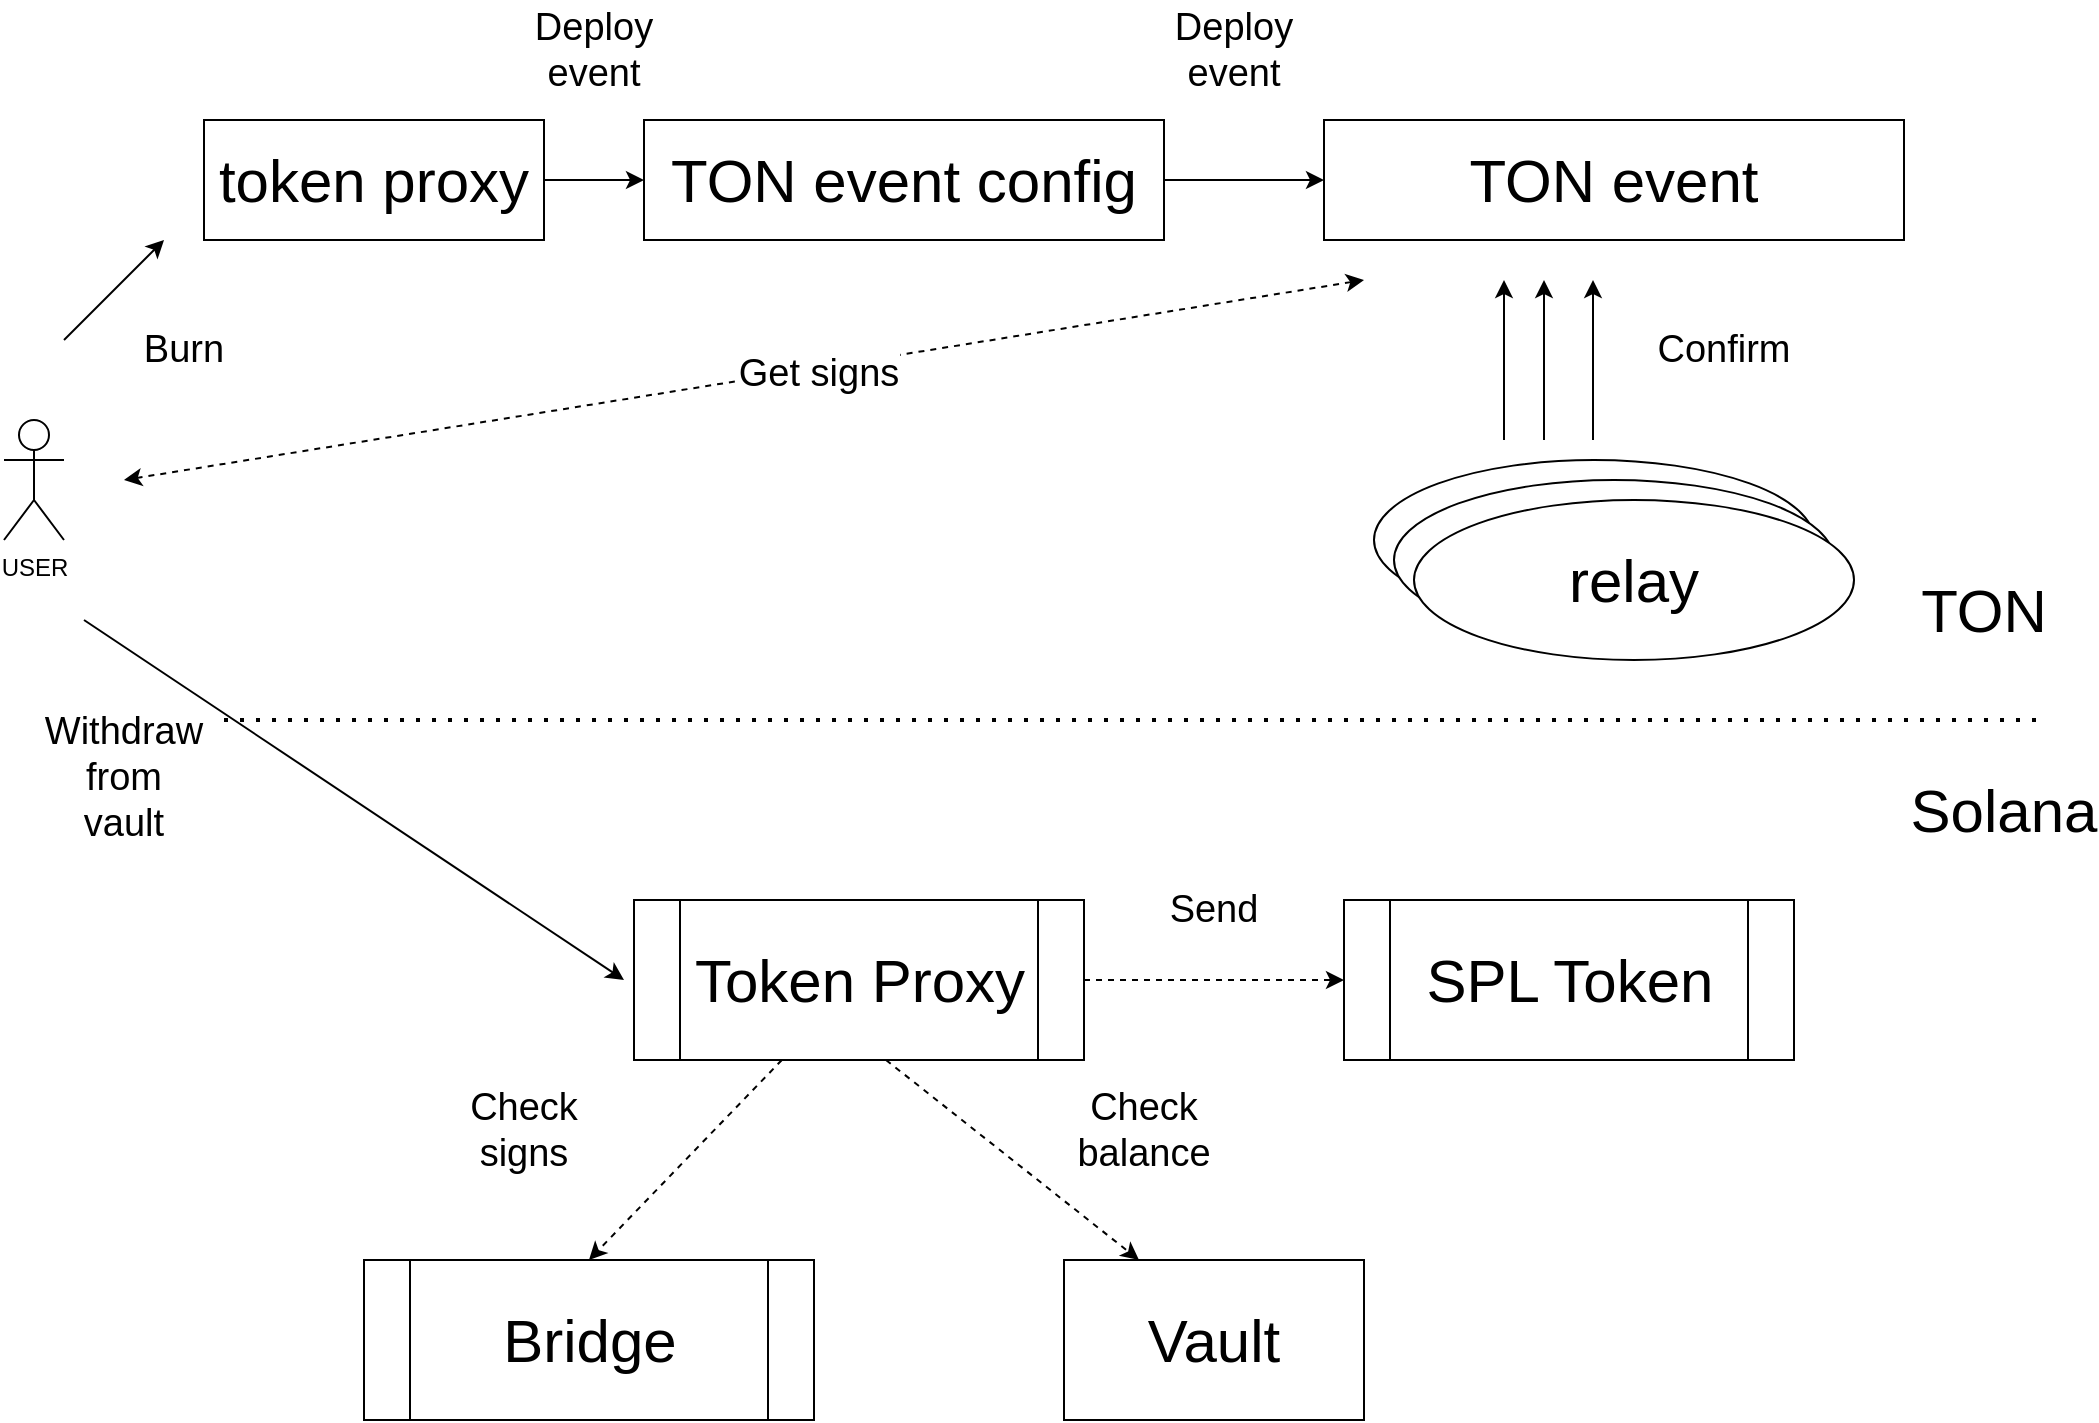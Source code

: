 <mxfile version="16.5.3" type="device"><diagram id="p4Zf-6ZJ4P1mr38LxFGu" name="Page-1"><mxGraphModel dx="1186" dy="796" grid="1" gridSize="10" guides="1" tooltips="1" connect="1" arrows="1" fold="1" page="1" pageScale="1" pageWidth="1169" pageHeight="827" math="0" shadow="0"><root><mxCell id="0"/><mxCell id="1" parent="0"/><mxCell id="WYdLwcnOIROpI5cExHVf-1" value="&lt;font style=&quot;font-size: 30px&quot;&gt;Bridge&lt;/font&gt;" style="shape=process;whiteSpace=wrap;html=1;backgroundOutline=1;" parent="1" vertex="1"><mxGeometry x="240" y="670" width="225" height="80" as="geometry"/></mxCell><mxCell id="WYdLwcnOIROpI5cExHVf-5" style="edgeStyle=orthogonalEdgeStyle;rounded=0;orthogonalLoop=1;jettySize=auto;html=1;entryX=0;entryY=0.5;entryDx=0;entryDy=0;fontSize=30;" parent="1" source="WYdLwcnOIROpI5cExHVf-2" target="WYdLwcnOIROpI5cExHVf-4" edge="1"><mxGeometry relative="1" as="geometry"/></mxCell><mxCell id="WYdLwcnOIROpI5cExHVf-2" value="token proxy" style="rounded=0;whiteSpace=wrap;html=1;fontSize=30;" parent="1" vertex="1"><mxGeometry x="160" y="100" width="170" height="60" as="geometry"/></mxCell><mxCell id="WYdLwcnOIROpI5cExHVf-3" value="TON event" style="rounded=0;whiteSpace=wrap;html=1;fontSize=30;" parent="1" vertex="1"><mxGeometry x="720" y="100" width="290" height="60" as="geometry"/></mxCell><mxCell id="WYdLwcnOIROpI5cExHVf-6" style="edgeStyle=orthogonalEdgeStyle;rounded=0;orthogonalLoop=1;jettySize=auto;html=1;entryX=0;entryY=0.5;entryDx=0;entryDy=0;fontSize=30;" parent="1" source="WYdLwcnOIROpI5cExHVf-4" target="WYdLwcnOIROpI5cExHVf-3" edge="1"><mxGeometry relative="1" as="geometry"/></mxCell><mxCell id="WYdLwcnOIROpI5cExHVf-4" value="TON event config" style="rounded=0;whiteSpace=wrap;html=1;fontSize=30;" parent="1" vertex="1"><mxGeometry x="380" y="100" width="260" height="60" as="geometry"/></mxCell><mxCell id="WYdLwcnOIROpI5cExHVf-7" value="relay" style="ellipse;whiteSpace=wrap;html=1;fontSize=30;" parent="1" vertex="1"><mxGeometry x="745" y="270" width="220" height="80" as="geometry"/></mxCell><mxCell id="WYdLwcnOIROpI5cExHVf-9" value="relay" style="ellipse;whiteSpace=wrap;html=1;fontSize=30;" parent="1" vertex="1"><mxGeometry x="755" y="280" width="220" height="80" as="geometry"/></mxCell><mxCell id="WYdLwcnOIROpI5cExHVf-10" value="relay" style="ellipse;whiteSpace=wrap;html=1;fontSize=30;" parent="1" vertex="1"><mxGeometry x="765" y="290" width="220" height="80" as="geometry"/></mxCell><mxCell id="WYdLwcnOIROpI5cExHVf-13" value="" style="endArrow=none;dashed=1;html=1;dashPattern=1 3;strokeWidth=2;rounded=0;fontSize=30;" parent="1" edge="1"><mxGeometry width="50" height="50" relative="1" as="geometry"><mxPoint x="170" y="400" as="sourcePoint"/><mxPoint x="1080" y="400" as="targetPoint"/></mxGeometry></mxCell><mxCell id="WYdLwcnOIROpI5cExHVf-14" value="TON" style="text;html=1;strokeColor=none;fillColor=none;align=center;verticalAlign=middle;whiteSpace=wrap;rounded=0;fontSize=30;" parent="1" vertex="1"><mxGeometry x="1020" y="330" width="60" height="30" as="geometry"/></mxCell><mxCell id="WYdLwcnOIROpI5cExHVf-15" value="Solana" style="text;html=1;strokeColor=none;fillColor=none;align=center;verticalAlign=middle;whiteSpace=wrap;rounded=0;fontSize=30;" parent="1" vertex="1"><mxGeometry x="1030" y="430" width="60" height="30" as="geometry"/></mxCell><mxCell id="vuxdvW1vK3dcR10_QWRU-1" value="USER" style="shape=umlActor;verticalLabelPosition=bottom;verticalAlign=top;html=1;outlineConnect=0;" vertex="1" parent="1"><mxGeometry x="60" y="250" width="30" height="60" as="geometry"/></mxCell><mxCell id="vuxdvW1vK3dcR10_QWRU-3" value="" style="endArrow=classic;html=1;rounded=0;" edge="1" parent="1"><mxGeometry width="50" height="50" relative="1" as="geometry"><mxPoint x="90" y="210" as="sourcePoint"/><mxPoint x="140" y="160" as="targetPoint"/></mxGeometry></mxCell><mxCell id="vuxdvW1vK3dcR10_QWRU-4" value="&lt;font style=&quot;font-size: 19px&quot;&gt;Burn&lt;/font&gt;" style="text;html=1;strokeColor=none;fillColor=none;align=center;verticalAlign=middle;whiteSpace=wrap;rounded=0;" vertex="1" parent="1"><mxGeometry x="120" y="200" width="60" height="30" as="geometry"/></mxCell><mxCell id="vuxdvW1vK3dcR10_QWRU-5" value="&lt;font style=&quot;font-size: 19px&quot;&gt;Deploy event&lt;/font&gt;" style="text;html=1;strokeColor=none;fillColor=none;align=center;verticalAlign=middle;whiteSpace=wrap;rounded=0;" vertex="1" parent="1"><mxGeometry x="310" y="40" width="90" height="50" as="geometry"/></mxCell><mxCell id="vuxdvW1vK3dcR10_QWRU-6" value="&lt;font style=&quot;font-size: 19px&quot;&gt;Deploy event&lt;/font&gt;" style="text;html=1;strokeColor=none;fillColor=none;align=center;verticalAlign=middle;whiteSpace=wrap;rounded=0;" vertex="1" parent="1"><mxGeometry x="630" y="40" width="90" height="50" as="geometry"/></mxCell><mxCell id="vuxdvW1vK3dcR10_QWRU-7" value="" style="endArrow=classic;html=1;rounded=0;fontSize=19;" edge="1" parent="1"><mxGeometry width="50" height="50" relative="1" as="geometry"><mxPoint x="854.5" y="260" as="sourcePoint"/><mxPoint x="854.5" y="180" as="targetPoint"/></mxGeometry></mxCell><mxCell id="vuxdvW1vK3dcR10_QWRU-8" value="&lt;font style=&quot;font-size: 19px&quot;&gt;Confirm&lt;/font&gt;" style="text;html=1;strokeColor=none;fillColor=none;align=center;verticalAlign=middle;whiteSpace=wrap;rounded=0;" vertex="1" parent="1"><mxGeometry x="875" y="190" width="90" height="50" as="geometry"/></mxCell><mxCell id="vuxdvW1vK3dcR10_QWRU-9" value="" style="endArrow=classic;html=1;rounded=0;fontSize=19;" edge="1" parent="1"><mxGeometry width="50" height="50" relative="1" as="geometry"><mxPoint x="830" y="260" as="sourcePoint"/><mxPoint x="830" y="180" as="targetPoint"/></mxGeometry></mxCell><mxCell id="vuxdvW1vK3dcR10_QWRU-10" value="" style="endArrow=classic;html=1;rounded=0;fontSize=19;" edge="1" parent="1"><mxGeometry width="50" height="50" relative="1" as="geometry"><mxPoint x="810" y="260" as="sourcePoint"/><mxPoint x="810" y="180" as="targetPoint"/></mxGeometry></mxCell><mxCell id="vuxdvW1vK3dcR10_QWRU-11" value="" style="endArrow=classic;startArrow=classic;html=1;rounded=0;fontSize=19;dashed=1;" edge="1" parent="1"><mxGeometry width="50" height="50" relative="1" as="geometry"><mxPoint x="120" y="280" as="sourcePoint"/><mxPoint x="740" y="180" as="targetPoint"/></mxGeometry></mxCell><mxCell id="vuxdvW1vK3dcR10_QWRU-12" value="Get signs" style="edgeLabel;html=1;align=center;verticalAlign=middle;resizable=0;points=[];fontSize=19;" vertex="1" connectable="0" parent="vuxdvW1vK3dcR10_QWRU-11"><mxGeometry x="0.118" y="-3" relative="1" as="geometry"><mxPoint as="offset"/></mxGeometry></mxCell><mxCell id="vuxdvW1vK3dcR10_QWRU-13" value="&lt;font style=&quot;font-size: 30px&quot;&gt;Token Proxy&lt;/font&gt;" style="shape=process;whiteSpace=wrap;html=1;backgroundOutline=1;" vertex="1" parent="1"><mxGeometry x="375" y="490" width="225" height="80" as="geometry"/></mxCell><mxCell id="vuxdvW1vK3dcR10_QWRU-14" value="" style="endArrow=classic;html=1;rounded=0;" edge="1" parent="1"><mxGeometry width="50" height="50" relative="1" as="geometry"><mxPoint x="100" y="350" as="sourcePoint"/><mxPoint x="370" y="530" as="targetPoint"/></mxGeometry></mxCell><mxCell id="vuxdvW1vK3dcR10_QWRU-15" value="&lt;span style=&quot;font-size: 19px&quot;&gt;Withdraw from vault&lt;/span&gt;" style="text;html=1;strokeColor=none;fillColor=none;align=center;verticalAlign=middle;whiteSpace=wrap;rounded=0;" vertex="1" parent="1"><mxGeometry x="90" y="414" width="60" height="30" as="geometry"/></mxCell><mxCell id="vuxdvW1vK3dcR10_QWRU-16" value="&lt;font style=&quot;font-size: 30px&quot;&gt;Vault&lt;/font&gt;" style="rounded=0;whiteSpace=wrap;html=1;fontSize=19;" vertex="1" parent="1"><mxGeometry x="590" y="670" width="150" height="80" as="geometry"/></mxCell><mxCell id="vuxdvW1vK3dcR10_QWRU-17" value="" style="endArrow=classic;html=1;rounded=0;fontSize=30;entryX=0.5;entryY=0;entryDx=0;entryDy=0;dashed=1;" edge="1" parent="1" source="vuxdvW1vK3dcR10_QWRU-13" target="WYdLwcnOIROpI5cExHVf-1"><mxGeometry width="50" height="50" relative="1" as="geometry"><mxPoint x="430" y="640" as="sourcePoint"/><mxPoint x="480" y="590" as="targetPoint"/></mxGeometry></mxCell><mxCell id="vuxdvW1vK3dcR10_QWRU-18" value="&lt;span style=&quot;font-size: 19px&quot;&gt;Check signs&lt;/span&gt;" style="text;html=1;strokeColor=none;fillColor=none;align=center;verticalAlign=middle;whiteSpace=wrap;rounded=0;" vertex="1" parent="1"><mxGeometry x="290" y="590" width="60" height="30" as="geometry"/></mxCell><mxCell id="vuxdvW1vK3dcR10_QWRU-19" value="" style="endArrow=classic;html=1;rounded=0;fontSize=30;exitX=0.56;exitY=1;exitDx=0;exitDy=0;entryX=0.25;entryY=0;entryDx=0;entryDy=0;dashed=1;exitPerimeter=0;" edge="1" parent="1" source="vuxdvW1vK3dcR10_QWRU-13" target="vuxdvW1vK3dcR10_QWRU-16"><mxGeometry width="50" height="50" relative="1" as="geometry"><mxPoint x="630" y="560" as="sourcePoint"/><mxPoint x="680" y="510" as="targetPoint"/></mxGeometry></mxCell><mxCell id="vuxdvW1vK3dcR10_QWRU-20" value="&lt;span style=&quot;font-size: 19px&quot;&gt;Check balance&lt;/span&gt;" style="text;html=1;strokeColor=none;fillColor=none;align=center;verticalAlign=middle;whiteSpace=wrap;rounded=0;" vertex="1" parent="1"><mxGeometry x="600" y="590" width="60" height="30" as="geometry"/></mxCell><mxCell id="vuxdvW1vK3dcR10_QWRU-22" value="&lt;font style=&quot;font-size: 30px&quot;&gt;SPL Token&lt;/font&gt;" style="shape=process;whiteSpace=wrap;html=1;backgroundOutline=1;" vertex="1" parent="1"><mxGeometry x="730" y="490" width="225" height="80" as="geometry"/></mxCell><mxCell id="vuxdvW1vK3dcR10_QWRU-23" value="" style="endArrow=classic;html=1;rounded=0;dashed=1;fontSize=30;exitX=1;exitY=0.5;exitDx=0;exitDy=0;entryX=0;entryY=0.5;entryDx=0;entryDy=0;" edge="1" parent="1" source="vuxdvW1vK3dcR10_QWRU-13" target="vuxdvW1vK3dcR10_QWRU-22"><mxGeometry width="50" height="50" relative="1" as="geometry"><mxPoint x="560" y="460" as="sourcePoint"/><mxPoint x="610" y="410" as="targetPoint"/></mxGeometry></mxCell><mxCell id="vuxdvW1vK3dcR10_QWRU-24" value="&lt;span style=&quot;font-size: 19px&quot;&gt;Send&lt;/span&gt;" style="text;html=1;strokeColor=none;fillColor=none;align=center;verticalAlign=middle;whiteSpace=wrap;rounded=0;" vertex="1" parent="1"><mxGeometry x="635" y="480" width="60" height="30" as="geometry"/></mxCell></root></mxGraphModel></diagram></mxfile>